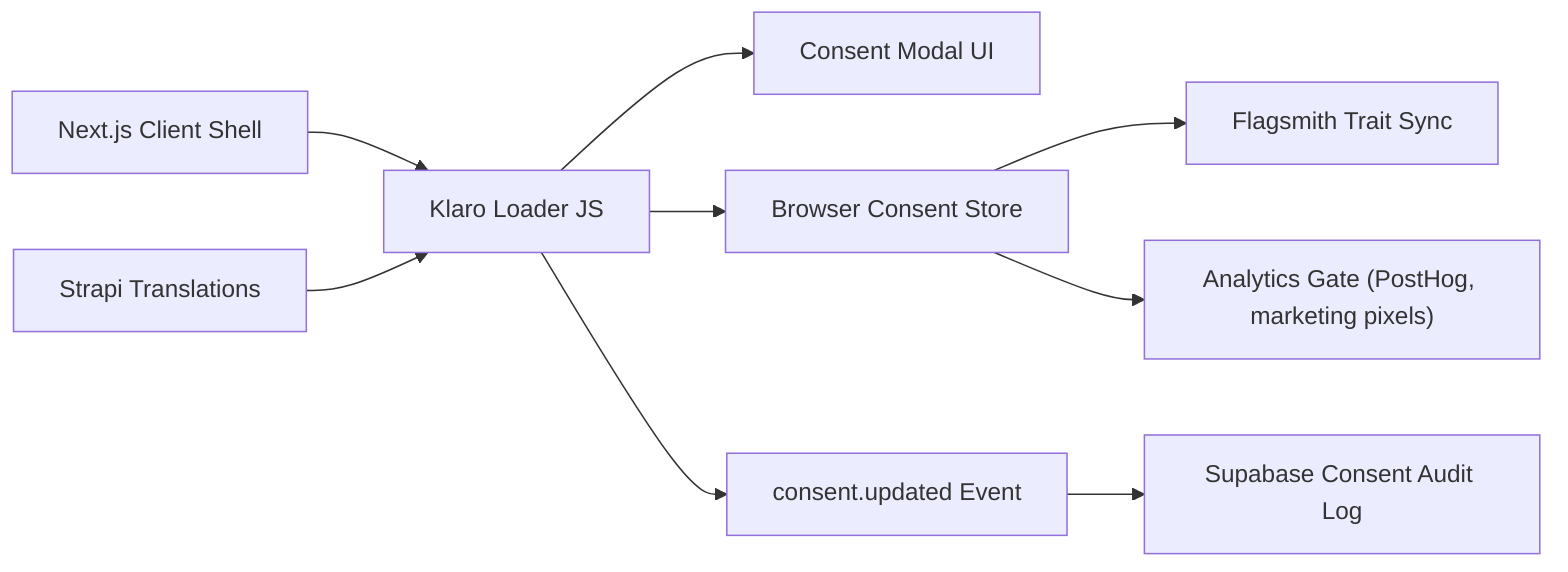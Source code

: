 flowchart LR
    NextApp["Next.js Client Shell"] --> KlaroLoader["Klaro Loader JS"]
    KlaroLoader --> ConsentModal["Consent Modal UI"]
    KlaroLoader --> ConsentStore["Browser Consent Store"]
    ConsentStore --> FlagsmithTraits["Flagsmith Trait Sync"]
    ConsentStore --> AnalyticsGate["Analytics Gate (PostHog, marketing pixels)"]
    KlaroLoader --> AuditPublisher["consent.updated Event"]
    AuditPublisher --> SupabaseAudit["Supabase Consent Audit Log"]
    StrapiTranslations["Strapi Translations"] --> KlaroLoader